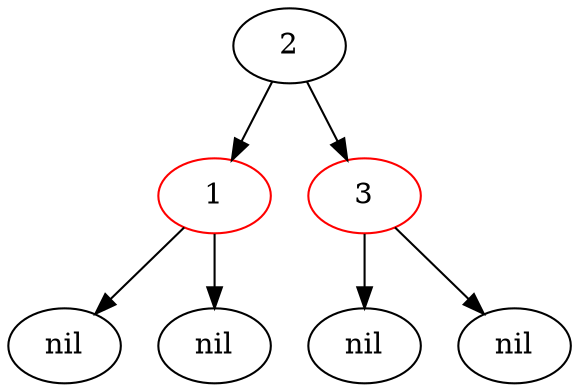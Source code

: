 digraph "tree" {
"1" ["fillcolor"="white","color"="red","style"="filled"]
"nil0" ["label"="nil"]
"nil1" ["label"="nil"]
"2" ["fillcolor"="white","color"="black","style"="filled"]
"3" ["fillcolor"="white","color"="red","style"="filled"]
"nil2" ["label"="nil"]
"nil3" ["label"="nil"]
"1" -> "nil0"
"1" -> "nil1"
"2" -> "1"
"2" -> "3"
"3" -> "nil2"
"3" -> "nil3"
}